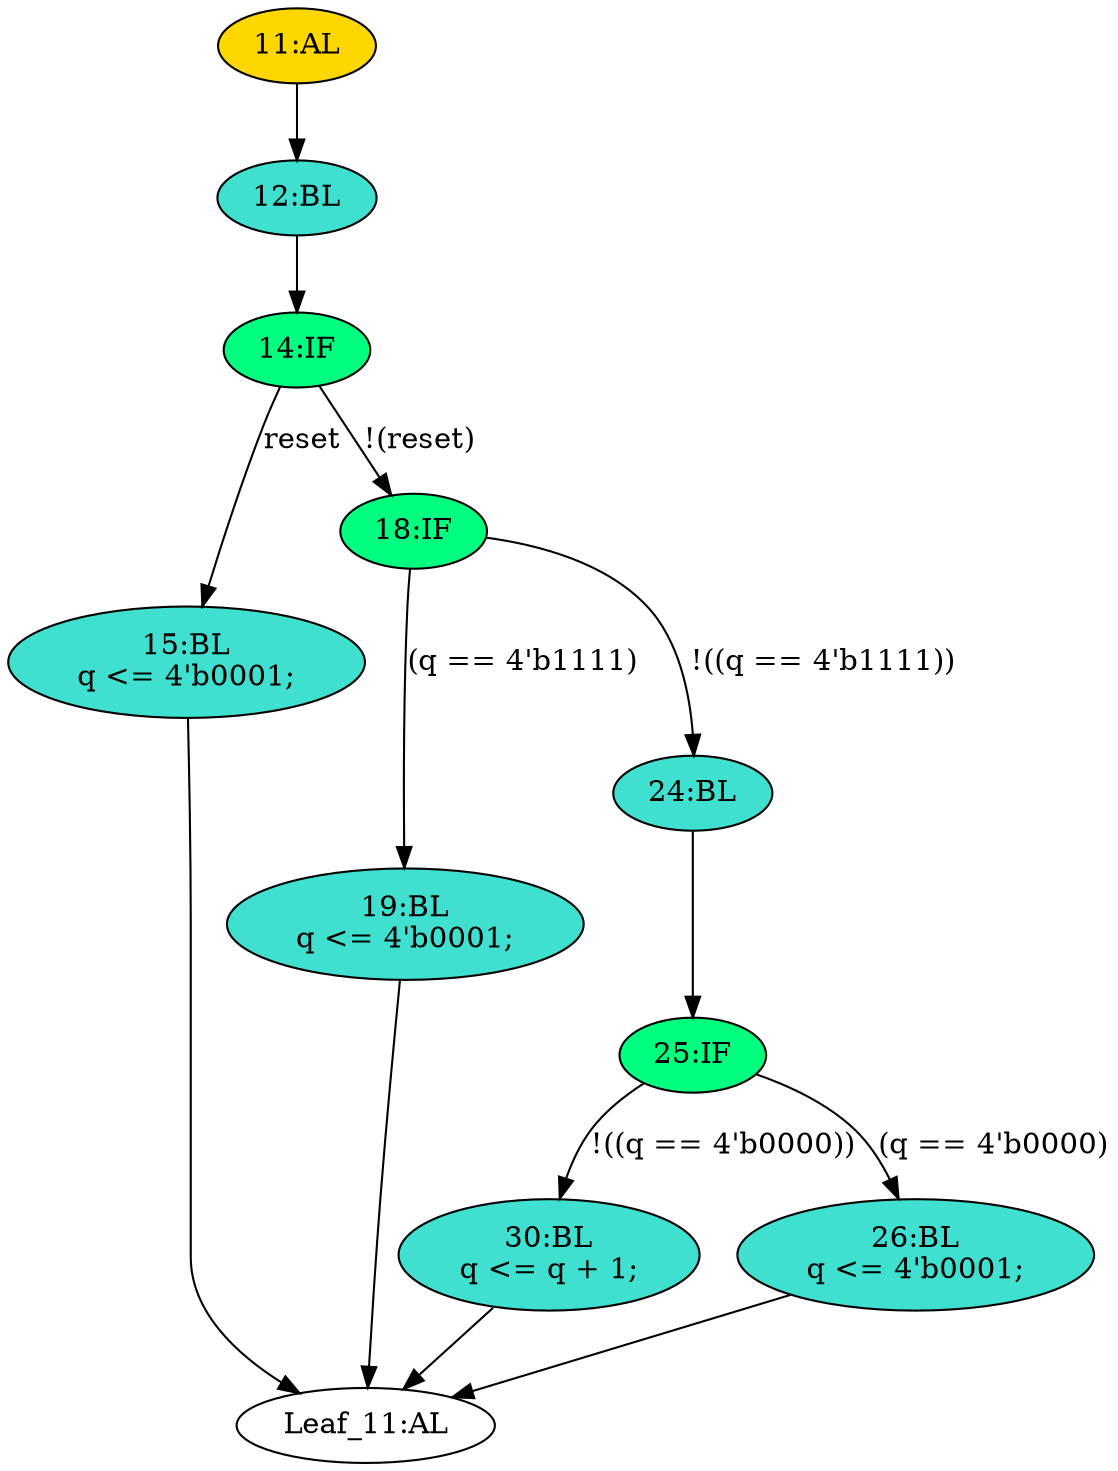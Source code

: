 strict digraph "" {
	node [label="\N"];
	"19:BL"	[ast="<pyverilog.vparser.ast.Block object at 0x7fa70e951d90>",
		fillcolor=turquoise,
		label="19:BL
q <= 4'b0001;",
		statements="[<pyverilog.vparser.ast.NonblockingSubstitution object at 0x7fa70e951b50>]",
		style=filled,
		typ=Block];
	"Leaf_11:AL"	[def_var="['q']",
		label="Leaf_11:AL"];
	"19:BL" -> "Leaf_11:AL"	[cond="[]",
		lineno=None];
	"15:BL"	[ast="<pyverilog.vparser.ast.Block object at 0x7fa70e951f10>",
		fillcolor=turquoise,
		label="15:BL
q <= 4'b0001;",
		statements="[<pyverilog.vparser.ast.NonblockingSubstitution object at 0x7fa70e951dd0>]",
		style=filled,
		typ=Block];
	"15:BL" -> "Leaf_11:AL"	[cond="[]",
		lineno=None];
	"30:BL"	[ast="<pyverilog.vparser.ast.Block object at 0x7fa70e95c150>",
		fillcolor=turquoise,
		label="30:BL
q <= q + 1;",
		statements="[<pyverilog.vparser.ast.NonblockingSubstitution object at 0x7fa70e951f50>]",
		style=filled,
		typ=Block];
	"30:BL" -> "Leaf_11:AL"	[cond="[]",
		lineno=None];
	"18:IF"	[ast="<pyverilog.vparser.ast.IfStatement object at 0x7fa70e95c1d0>",
		fillcolor=springgreen,
		label="18:IF",
		statements="[]",
		style=filled,
		typ=IfStatement];
	"18:IF" -> "19:BL"	[cond="['q']",
		label="(q == 4'b1111)",
		lineno=18];
	"24:BL"	[ast="<pyverilog.vparser.ast.Block object at 0x7fa70e951350>",
		fillcolor=turquoise,
		label="24:BL",
		statements="[]",
		style=filled,
		typ=Block];
	"18:IF" -> "24:BL"	[cond="['q']",
		label="!((q == 4'b1111))",
		lineno=18];
	"26:BL"	[ast="<pyverilog.vparser.ast.Block object at 0x7fa70d1bd310>",
		fillcolor=turquoise,
		label="26:BL
q <= 4'b0001;",
		statements="[<pyverilog.vparser.ast.NonblockingSubstitution object at 0x7fa70d1bd850>]",
		style=filled,
		typ=Block];
	"26:BL" -> "Leaf_11:AL"	[cond="[]",
		lineno=None];
	"14:IF"	[ast="<pyverilog.vparser.ast.IfStatement object at 0x7fa70e95c3d0>",
		fillcolor=springgreen,
		label="14:IF",
		statements="[]",
		style=filled,
		typ=IfStatement];
	"14:IF" -> "15:BL"	[cond="['reset']",
		label=reset,
		lineno=14];
	"14:IF" -> "18:IF"	[cond="['reset']",
		label="!(reset)",
		lineno=14];
	"12:BL"	[ast="<pyverilog.vparser.ast.Block object at 0x7fa70e95c450>",
		fillcolor=turquoise,
		label="12:BL",
		statements="[]",
		style=filled,
		typ=Block];
	"12:BL" -> "14:IF"	[cond="[]",
		lineno=None];
	"25:IF"	[ast="<pyverilog.vparser.ast.IfStatement object at 0x7fa719654d10>",
		fillcolor=springgreen,
		label="25:IF",
		statements="[]",
		style=filled,
		typ=IfStatement];
	"25:IF" -> "30:BL"	[cond="['q']",
		label="!((q == 4'b0000))",
		lineno=25];
	"25:IF" -> "26:BL"	[cond="['q']",
		label="(q == 4'b0000)",
		lineno=25];
	"11:AL"	[ast="<pyverilog.vparser.ast.Always object at 0x7fa70e95c4d0>",
		clk_sens=True,
		fillcolor=gold,
		label="11:AL",
		sens="['clk', 'reset']",
		statements="[]",
		style=filled,
		typ=Always,
		use_var="['reset', 'q']"];
	"11:AL" -> "12:BL"	[cond="[]",
		lineno=None];
	"24:BL" -> "25:IF"	[cond="[]",
		lineno=None];
}
